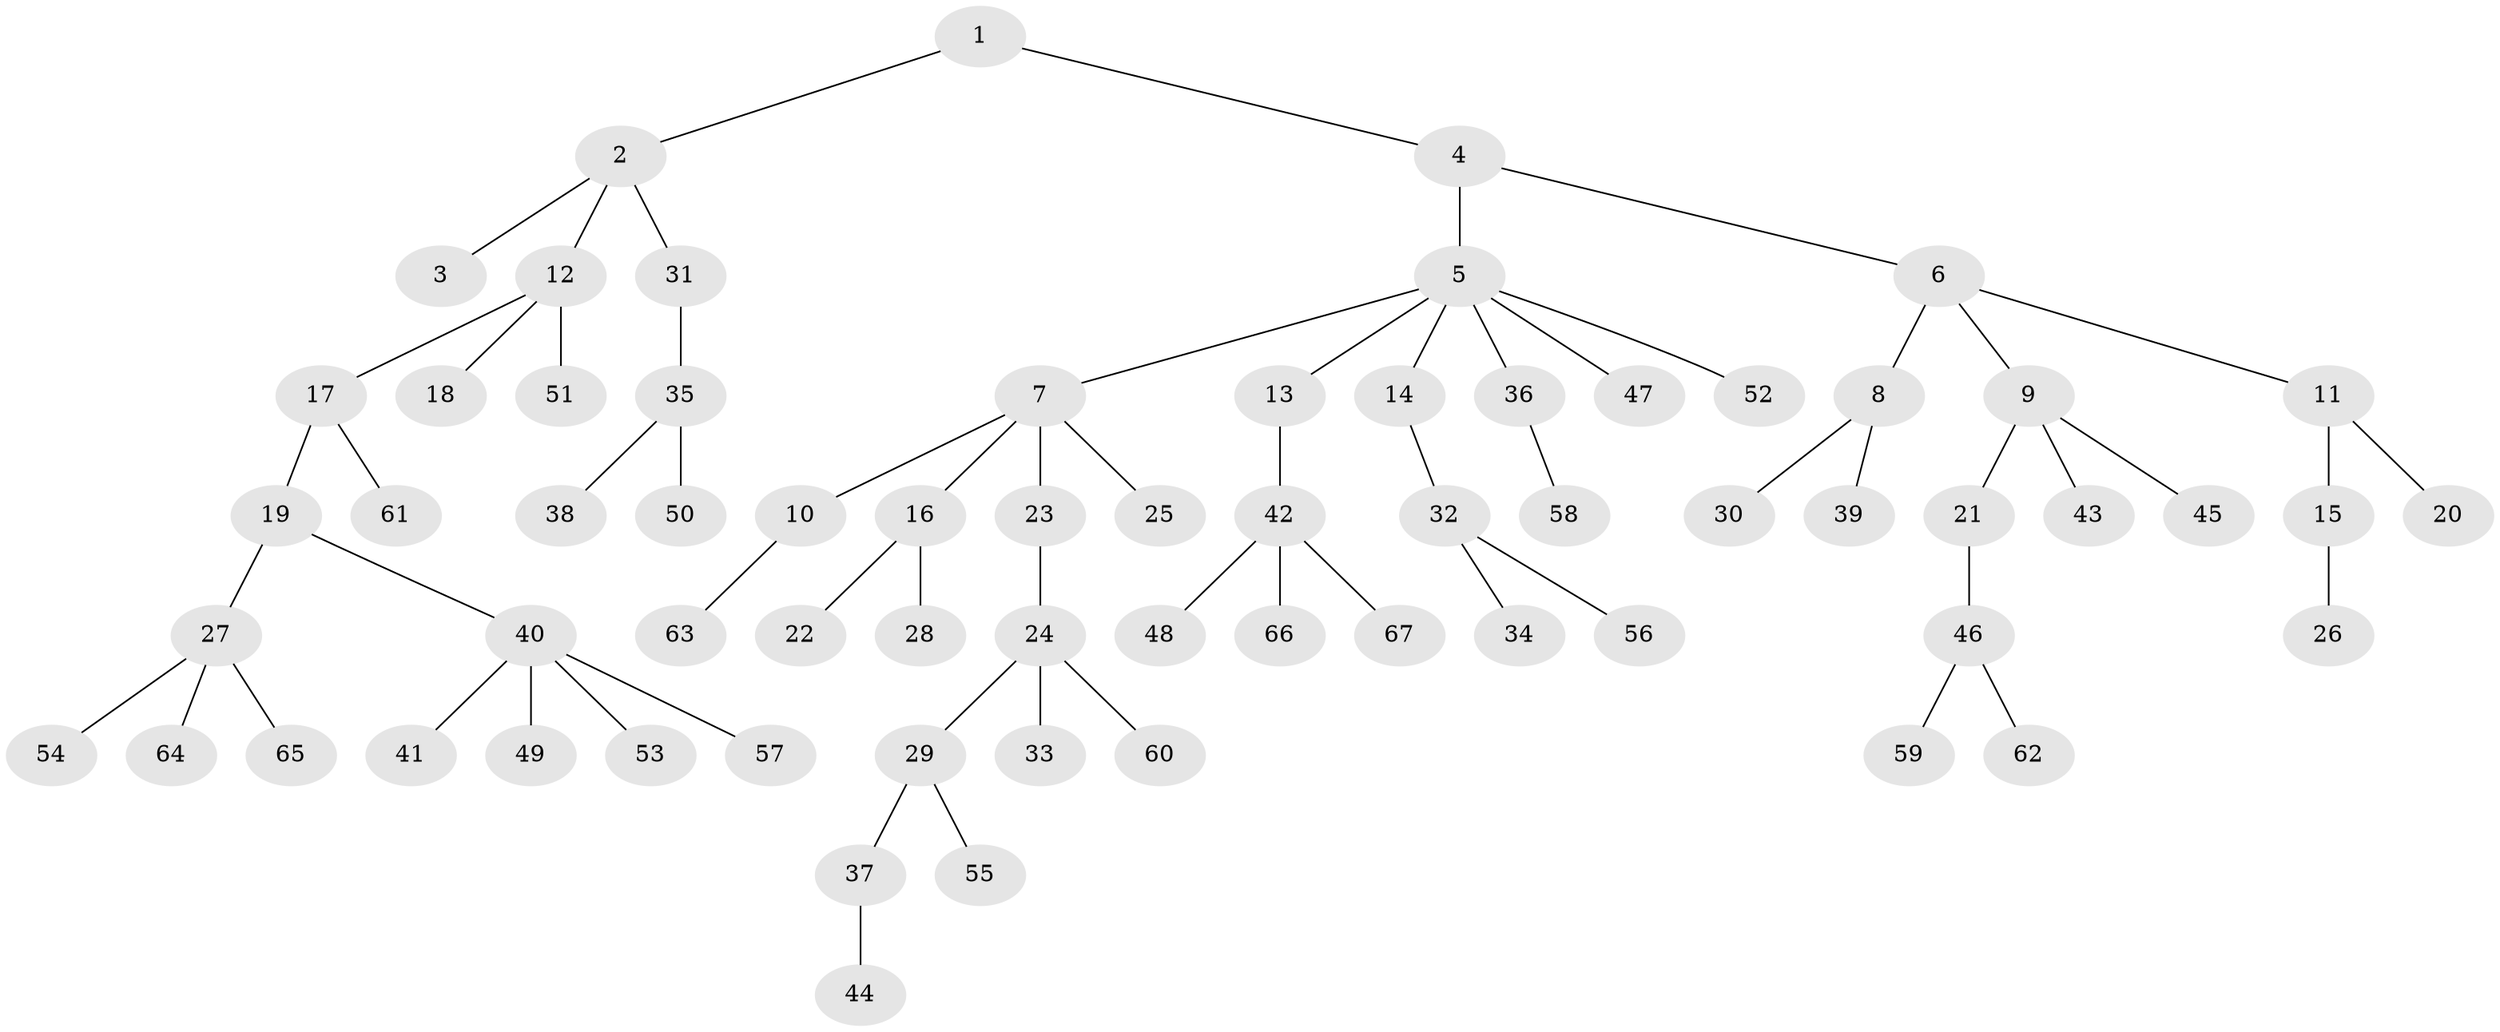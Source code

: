 // Generated by graph-tools (version 1.1) at 2025/36/03/09/25 02:36:59]
// undirected, 67 vertices, 66 edges
graph export_dot {
graph [start="1"]
  node [color=gray90,style=filled];
  1;
  2;
  3;
  4;
  5;
  6;
  7;
  8;
  9;
  10;
  11;
  12;
  13;
  14;
  15;
  16;
  17;
  18;
  19;
  20;
  21;
  22;
  23;
  24;
  25;
  26;
  27;
  28;
  29;
  30;
  31;
  32;
  33;
  34;
  35;
  36;
  37;
  38;
  39;
  40;
  41;
  42;
  43;
  44;
  45;
  46;
  47;
  48;
  49;
  50;
  51;
  52;
  53;
  54;
  55;
  56;
  57;
  58;
  59;
  60;
  61;
  62;
  63;
  64;
  65;
  66;
  67;
  1 -- 2;
  1 -- 4;
  2 -- 3;
  2 -- 12;
  2 -- 31;
  4 -- 5;
  4 -- 6;
  5 -- 7;
  5 -- 13;
  5 -- 14;
  5 -- 36;
  5 -- 47;
  5 -- 52;
  6 -- 8;
  6 -- 9;
  6 -- 11;
  7 -- 10;
  7 -- 16;
  7 -- 23;
  7 -- 25;
  8 -- 30;
  8 -- 39;
  9 -- 21;
  9 -- 43;
  9 -- 45;
  10 -- 63;
  11 -- 15;
  11 -- 20;
  12 -- 17;
  12 -- 18;
  12 -- 51;
  13 -- 42;
  14 -- 32;
  15 -- 26;
  16 -- 22;
  16 -- 28;
  17 -- 19;
  17 -- 61;
  19 -- 27;
  19 -- 40;
  21 -- 46;
  23 -- 24;
  24 -- 29;
  24 -- 33;
  24 -- 60;
  27 -- 54;
  27 -- 64;
  27 -- 65;
  29 -- 37;
  29 -- 55;
  31 -- 35;
  32 -- 34;
  32 -- 56;
  35 -- 38;
  35 -- 50;
  36 -- 58;
  37 -- 44;
  40 -- 41;
  40 -- 49;
  40 -- 53;
  40 -- 57;
  42 -- 48;
  42 -- 66;
  42 -- 67;
  46 -- 59;
  46 -- 62;
}
